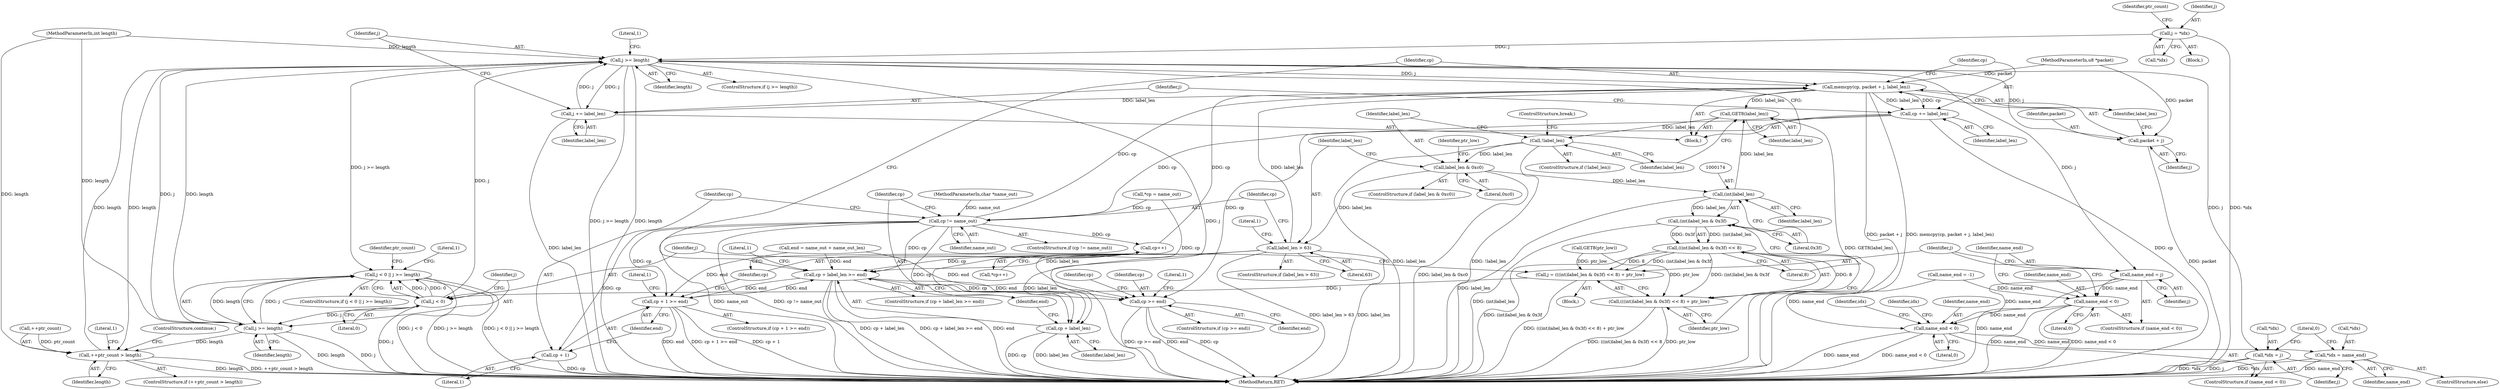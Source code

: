 digraph "1_libevent_96f64a022014a208105ead6c8a7066018449d86d@pointer" {
"1000120" [label="(Call,j = *idx)"];
"1000141" [label="(Call,j >= length)"];
"1000165" [label="(Call,name_end = j)"];
"1000162" [label="(Call,name_end < 0)"];
"1000258" [label="(Call,name_end < 0)"];
"1000266" [label="(Call,*idx = name_end)"];
"1000180" [label="(Call,j < 0 || j >= length)"];
"1000184" [label="(Call,j >= length)"];
"1000191" [label="(Call,++ptr_count > length)"];
"1000234" [label="(Call,memcpy(cp, packet + j, label_len))"];
"1000147" [label="(Call,GET8(label_len))"];
"1000150" [label="(Call,!label_len)"];
"1000154" [label="(Call,label_len & 0xc0)"];
"1000173" [label="(Call,(int)label_len)"];
"1000172" [label="(Call,(int)label_len & 0x3f)"];
"1000171" [label="(Call,((int)label_len & 0x3f) << 8)"];
"1000168" [label="(Call,j = (((int)label_len & 0x3f) << 8) + ptr_low)"];
"1000181" [label="(Call,j < 0)"];
"1000170" [label="(Call,(((int)label_len & 0x3f) << 8) + ptr_low)"];
"1000200" [label="(Call,label_len > 63)"];
"1000226" [label="(Call,cp + label_len >= end)"];
"1000212" [label="(Call,cp + 1 >= end)"];
"1000247" [label="(Call,cp >= end)"];
"1000227" [label="(Call,cp + label_len)"];
"1000240" [label="(Call,cp += label_len)"];
"1000207" [label="(Call,cp != name_out)"];
"1000213" [label="(Call,cp + 1)"];
"1000222" [label="(Call,cp++)"];
"1000243" [label="(Call,j += label_len)"];
"1000236" [label="(Call,packet + j)"];
"1000261" [label="(Call,*idx = j)"];
"1000120" [label="(Call,j = *idx)"];
"1000227" [label="(Call,cp + label_len)"];
"1000171" [label="(Call,((int)label_len & 0x3f) << 8)"];
"1000141" [label="(Call,j >= length)"];
"1000162" [label="(Call,name_end < 0)"];
"1000160" [label="(Identifier,ptr_low)"];
"1000193" [label="(Identifier,ptr_count)"];
"1000202" [label="(Literal,63)"];
"1000156" [label="(Literal,0xc0)"];
"1000129" [label="(Call,*cp = name_out)"];
"1000184" [label="(Call,j >= length)"];
"1000165" [label="(Call,name_end = j)"];
"1000233" [label="(Literal,1)"];
"1000152" [label="(ControlStructure,break;)"];
"1000269" [label="(Identifier,name_end)"];
"1000243" [label="(Call,j += label_len)"];
"1000194" [label="(Identifier,length)"];
"1000157" [label="(Block,)"];
"1000212" [label="(Call,cp + 1 >= end)"];
"1000223" [label="(Identifier,cp)"];
"1000159" [label="(Call,GET8(ptr_low))"];
"1000242" [label="(Identifier,label_len)"];
"1000262" [label="(Call,*idx)"];
"1000255" [label="(Identifier,cp)"];
"1000186" [label="(Identifier,length)"];
"1000260" [label="(Literal,0)"];
"1000221" [label="(Call,*cp++)"];
"1000200" [label="(Call,label_len > 63)"];
"1000267" [label="(Call,*idx)"];
"1000183" [label="(Literal,0)"];
"1000138" [label="(Block,)"];
"1000225" [label="(ControlStructure,if (cp + label_len >= end))"];
"1000140" [label="(ControlStructure,if (j >= length))"];
"1000154" [label="(Call,label_len & 0xc0)"];
"1000172" [label="(Call,(int)label_len & 0x3f)"];
"1000215" [label="(Literal,1)"];
"1000244" [label="(Identifier,j)"];
"1000168" [label="(Call,j = (((int)label_len & 0x3f) << 8) + ptr_low)"];
"1000181" [label="(Call,j < 0)"];
"1000248" [label="(Identifier,cp)"];
"1000234" [label="(Call,memcpy(cp, packet + j, label_len))"];
"1000261" [label="(Call,*idx = j)"];
"1000214" [label="(Identifier,cp)"];
"1000176" [label="(Literal,0x3f)"];
"1000258" [label="(Call,name_end < 0)"];
"1000147" [label="(Call,GET8(label_len))"];
"1000146" [label="(Literal,1)"];
"1000268" [label="(Identifier,idx)"];
"1000198" [label="(ControlStructure,continue;)"];
"1000213" [label="(Call,cp + 1)"];
"1000122" [label="(Call,*idx)"];
"1000241" [label="(Identifier,cp)"];
"1000175" [label="(Identifier,label_len)"];
"1000178" [label="(Identifier,ptr_low)"];
"1000266" [label="(Call,*idx = name_end)"];
"1000228" [label="(Identifier,cp)"];
"1000170" [label="(Call,(((int)label_len & 0x3f) << 8) + ptr_low)"];
"1000161" [label="(ControlStructure,if (name_end < 0))"];
"1000143" [label="(Identifier,length)"];
"1000115" [label="(Call,name_end = -1)"];
"1000166" [label="(Identifier,name_end)"];
"1000173" [label="(Call,(int)label_len)"];
"1000222" [label="(Call,cp++)"];
"1000113" [label="(Block,)"];
"1000259" [label="(Identifier,name_end)"];
"1000169" [label="(Identifier,j)"];
"1000240" [label="(Call,cp += label_len)"];
"1000236" [label="(Call,packet + j)"];
"1000235" [label="(Identifier,cp)"];
"1000150" [label="(Call,!label_len)"];
"1000109" [label="(MethodParameterIn,int length)"];
"1000265" [label="(ControlStructure,else)"];
"1000252" [label="(Literal,1)"];
"1000151" [label="(Identifier,label_len)"];
"1000126" [label="(Identifier,ptr_count)"];
"1000153" [label="(ControlStructure,if (label_len & 0xc0))"];
"1000219" [label="(Literal,1)"];
"1000164" [label="(Literal,0)"];
"1000229" [label="(Identifier,label_len)"];
"1000192" [label="(Call,++ptr_count)"];
"1000177" [label="(Literal,8)"];
"1000182" [label="(Identifier,j)"];
"1000257" [label="(ControlStructure,if (name_end < 0))"];
"1000245" [label="(Identifier,label_len)"];
"1000249" [label="(Identifier,end)"];
"1000132" [label="(Call,end = name_out + name_out_len)"];
"1000148" [label="(Identifier,label_len)"];
"1000179" [label="(ControlStructure,if (j < 0 || j >= length))"];
"1000271" [label="(Literal,0)"];
"1000111" [label="(MethodParameterIn,char *name_out)"];
"1000226" [label="(Call,cp + label_len >= end)"];
"1000209" [label="(Identifier,name_out)"];
"1000237" [label="(Identifier,packet)"];
"1000246" [label="(ControlStructure,if (cp >= end))"];
"1000206" [label="(ControlStructure,if (cp != name_out))"];
"1000142" [label="(Identifier,j)"];
"1000205" [label="(Literal,1)"];
"1000207" [label="(Call,cp != name_out)"];
"1000185" [label="(Identifier,j)"];
"1000238" [label="(Identifier,j)"];
"1000149" [label="(ControlStructure,if (!label_len))"];
"1000121" [label="(Identifier,j)"];
"1000201" [label="(Identifier,label_len)"];
"1000211" [label="(ControlStructure,if (cp + 1 >= end))"];
"1000167" [label="(Identifier,j)"];
"1000208" [label="(Identifier,cp)"];
"1000197" [label="(Literal,1)"];
"1000180" [label="(Call,j < 0 || j >= length)"];
"1000189" [label="(Literal,1)"];
"1000276" [label="(MethodReturn,RET)"];
"1000216" [label="(Identifier,end)"];
"1000163" [label="(Identifier,name_end)"];
"1000264" [label="(Identifier,j)"];
"1000190" [label="(ControlStructure,if (++ptr_count > length))"];
"1000191" [label="(Call,++ptr_count > length)"];
"1000247" [label="(Call,cp >= end)"];
"1000155" [label="(Identifier,label_len)"];
"1000263" [label="(Identifier,idx)"];
"1000199" [label="(ControlStructure,if (label_len > 63))"];
"1000230" [label="(Identifier,end)"];
"1000108" [label="(MethodParameterIn,u8 *packet)"];
"1000239" [label="(Identifier,label_len)"];
"1000120" -> "1000113"  [label="AST: "];
"1000120" -> "1000122"  [label="CFG: "];
"1000121" -> "1000120"  [label="AST: "];
"1000122" -> "1000120"  [label="AST: "];
"1000126" -> "1000120"  [label="CFG: "];
"1000120" -> "1000276"  [label="DDG: *idx"];
"1000120" -> "1000141"  [label="DDG: j"];
"1000141" -> "1000140"  [label="AST: "];
"1000141" -> "1000143"  [label="CFG: "];
"1000142" -> "1000141"  [label="AST: "];
"1000143" -> "1000141"  [label="AST: "];
"1000146" -> "1000141"  [label="CFG: "];
"1000148" -> "1000141"  [label="CFG: "];
"1000141" -> "1000276"  [label="DDG: j"];
"1000141" -> "1000276"  [label="DDG: j >= length"];
"1000141" -> "1000276"  [label="DDG: length"];
"1000181" -> "1000141"  [label="DDG: j"];
"1000184" -> "1000141"  [label="DDG: j"];
"1000243" -> "1000141"  [label="DDG: j"];
"1000191" -> "1000141"  [label="DDG: length"];
"1000109" -> "1000141"  [label="DDG: length"];
"1000141" -> "1000165"  [label="DDG: j"];
"1000141" -> "1000180"  [label="DDG: j >= length"];
"1000141" -> "1000184"  [label="DDG: length"];
"1000141" -> "1000191"  [label="DDG: length"];
"1000141" -> "1000234"  [label="DDG: j"];
"1000141" -> "1000236"  [label="DDG: j"];
"1000141" -> "1000243"  [label="DDG: j"];
"1000141" -> "1000261"  [label="DDG: j"];
"1000165" -> "1000161"  [label="AST: "];
"1000165" -> "1000167"  [label="CFG: "];
"1000166" -> "1000165"  [label="AST: "];
"1000167" -> "1000165"  [label="AST: "];
"1000169" -> "1000165"  [label="CFG: "];
"1000165" -> "1000276"  [label="DDG: name_end"];
"1000165" -> "1000162"  [label="DDG: name_end"];
"1000165" -> "1000258"  [label="DDG: name_end"];
"1000162" -> "1000161"  [label="AST: "];
"1000162" -> "1000164"  [label="CFG: "];
"1000163" -> "1000162"  [label="AST: "];
"1000164" -> "1000162"  [label="AST: "];
"1000166" -> "1000162"  [label="CFG: "];
"1000169" -> "1000162"  [label="CFG: "];
"1000162" -> "1000276"  [label="DDG: name_end"];
"1000162" -> "1000276"  [label="DDG: name_end < 0"];
"1000115" -> "1000162"  [label="DDG: name_end"];
"1000162" -> "1000258"  [label="DDG: name_end"];
"1000258" -> "1000257"  [label="AST: "];
"1000258" -> "1000260"  [label="CFG: "];
"1000259" -> "1000258"  [label="AST: "];
"1000260" -> "1000258"  [label="AST: "];
"1000263" -> "1000258"  [label="CFG: "];
"1000268" -> "1000258"  [label="CFG: "];
"1000258" -> "1000276"  [label="DDG: name_end"];
"1000258" -> "1000276"  [label="DDG: name_end < 0"];
"1000115" -> "1000258"  [label="DDG: name_end"];
"1000258" -> "1000266"  [label="DDG: name_end"];
"1000266" -> "1000265"  [label="AST: "];
"1000266" -> "1000269"  [label="CFG: "];
"1000267" -> "1000266"  [label="AST: "];
"1000269" -> "1000266"  [label="AST: "];
"1000271" -> "1000266"  [label="CFG: "];
"1000266" -> "1000276"  [label="DDG: name_end"];
"1000266" -> "1000276"  [label="DDG: *idx"];
"1000180" -> "1000179"  [label="AST: "];
"1000180" -> "1000181"  [label="CFG: "];
"1000180" -> "1000184"  [label="CFG: "];
"1000181" -> "1000180"  [label="AST: "];
"1000184" -> "1000180"  [label="AST: "];
"1000189" -> "1000180"  [label="CFG: "];
"1000193" -> "1000180"  [label="CFG: "];
"1000180" -> "1000276"  [label="DDG: j < 0"];
"1000180" -> "1000276"  [label="DDG: j >= length"];
"1000180" -> "1000276"  [label="DDG: j < 0 || j >= length"];
"1000181" -> "1000180"  [label="DDG: j"];
"1000181" -> "1000180"  [label="DDG: 0"];
"1000184" -> "1000180"  [label="DDG: j"];
"1000184" -> "1000180"  [label="DDG: length"];
"1000184" -> "1000186"  [label="CFG: "];
"1000185" -> "1000184"  [label="AST: "];
"1000186" -> "1000184"  [label="AST: "];
"1000184" -> "1000276"  [label="DDG: j"];
"1000184" -> "1000276"  [label="DDG: length"];
"1000181" -> "1000184"  [label="DDG: j"];
"1000109" -> "1000184"  [label="DDG: length"];
"1000184" -> "1000191"  [label="DDG: length"];
"1000191" -> "1000190"  [label="AST: "];
"1000191" -> "1000194"  [label="CFG: "];
"1000192" -> "1000191"  [label="AST: "];
"1000194" -> "1000191"  [label="AST: "];
"1000197" -> "1000191"  [label="CFG: "];
"1000198" -> "1000191"  [label="CFG: "];
"1000191" -> "1000276"  [label="DDG: length"];
"1000191" -> "1000276"  [label="DDG: ++ptr_count > length"];
"1000192" -> "1000191"  [label="DDG: ptr_count"];
"1000109" -> "1000191"  [label="DDG: length"];
"1000234" -> "1000138"  [label="AST: "];
"1000234" -> "1000239"  [label="CFG: "];
"1000235" -> "1000234"  [label="AST: "];
"1000236" -> "1000234"  [label="AST: "];
"1000239" -> "1000234"  [label="AST: "];
"1000241" -> "1000234"  [label="CFG: "];
"1000234" -> "1000276"  [label="DDG: packet + j"];
"1000234" -> "1000276"  [label="DDG: memcpy(cp, packet + j, label_len)"];
"1000234" -> "1000147"  [label="DDG: label_len"];
"1000222" -> "1000234"  [label="DDG: cp"];
"1000207" -> "1000234"  [label="DDG: cp"];
"1000108" -> "1000234"  [label="DDG: packet"];
"1000200" -> "1000234"  [label="DDG: label_len"];
"1000234" -> "1000240"  [label="DDG: label_len"];
"1000234" -> "1000240"  [label="DDG: cp"];
"1000234" -> "1000243"  [label="DDG: label_len"];
"1000147" -> "1000138"  [label="AST: "];
"1000147" -> "1000148"  [label="CFG: "];
"1000148" -> "1000147"  [label="AST: "];
"1000151" -> "1000147"  [label="CFG: "];
"1000147" -> "1000276"  [label="DDG: GET8(label_len)"];
"1000173" -> "1000147"  [label="DDG: label_len"];
"1000147" -> "1000150"  [label="DDG: label_len"];
"1000150" -> "1000149"  [label="AST: "];
"1000150" -> "1000151"  [label="CFG: "];
"1000151" -> "1000150"  [label="AST: "];
"1000152" -> "1000150"  [label="CFG: "];
"1000155" -> "1000150"  [label="CFG: "];
"1000150" -> "1000276"  [label="DDG: label_len"];
"1000150" -> "1000276"  [label="DDG: !label_len"];
"1000150" -> "1000154"  [label="DDG: label_len"];
"1000154" -> "1000153"  [label="AST: "];
"1000154" -> "1000156"  [label="CFG: "];
"1000155" -> "1000154"  [label="AST: "];
"1000156" -> "1000154"  [label="AST: "];
"1000160" -> "1000154"  [label="CFG: "];
"1000201" -> "1000154"  [label="CFG: "];
"1000154" -> "1000276"  [label="DDG: label_len & 0xc0"];
"1000154" -> "1000173"  [label="DDG: label_len"];
"1000154" -> "1000200"  [label="DDG: label_len"];
"1000173" -> "1000172"  [label="AST: "];
"1000173" -> "1000175"  [label="CFG: "];
"1000174" -> "1000173"  [label="AST: "];
"1000175" -> "1000173"  [label="AST: "];
"1000176" -> "1000173"  [label="CFG: "];
"1000173" -> "1000276"  [label="DDG: label_len"];
"1000173" -> "1000172"  [label="DDG: label_len"];
"1000172" -> "1000171"  [label="AST: "];
"1000172" -> "1000176"  [label="CFG: "];
"1000176" -> "1000172"  [label="AST: "];
"1000177" -> "1000172"  [label="CFG: "];
"1000172" -> "1000276"  [label="DDG: (int)label_len"];
"1000172" -> "1000171"  [label="DDG: (int)label_len"];
"1000172" -> "1000171"  [label="DDG: 0x3f"];
"1000171" -> "1000170"  [label="AST: "];
"1000171" -> "1000177"  [label="CFG: "];
"1000177" -> "1000171"  [label="AST: "];
"1000178" -> "1000171"  [label="CFG: "];
"1000171" -> "1000276"  [label="DDG: (int)label_len & 0x3f"];
"1000171" -> "1000168"  [label="DDG: (int)label_len & 0x3f"];
"1000171" -> "1000168"  [label="DDG: 8"];
"1000171" -> "1000170"  [label="DDG: (int)label_len & 0x3f"];
"1000171" -> "1000170"  [label="DDG: 8"];
"1000168" -> "1000157"  [label="AST: "];
"1000168" -> "1000170"  [label="CFG: "];
"1000169" -> "1000168"  [label="AST: "];
"1000170" -> "1000168"  [label="AST: "];
"1000182" -> "1000168"  [label="CFG: "];
"1000168" -> "1000276"  [label="DDG: (((int)label_len & 0x3f) << 8) + ptr_low"];
"1000159" -> "1000168"  [label="DDG: ptr_low"];
"1000168" -> "1000181"  [label="DDG: j"];
"1000181" -> "1000183"  [label="CFG: "];
"1000182" -> "1000181"  [label="AST: "];
"1000183" -> "1000181"  [label="AST: "];
"1000185" -> "1000181"  [label="CFG: "];
"1000181" -> "1000276"  [label="DDG: j"];
"1000170" -> "1000178"  [label="CFG: "];
"1000178" -> "1000170"  [label="AST: "];
"1000170" -> "1000276"  [label="DDG: ptr_low"];
"1000170" -> "1000276"  [label="DDG: ((int)label_len & 0x3f) << 8"];
"1000159" -> "1000170"  [label="DDG: ptr_low"];
"1000200" -> "1000199"  [label="AST: "];
"1000200" -> "1000202"  [label="CFG: "];
"1000201" -> "1000200"  [label="AST: "];
"1000202" -> "1000200"  [label="AST: "];
"1000205" -> "1000200"  [label="CFG: "];
"1000208" -> "1000200"  [label="CFG: "];
"1000200" -> "1000276"  [label="DDG: label_len"];
"1000200" -> "1000276"  [label="DDG: label_len > 63"];
"1000200" -> "1000226"  [label="DDG: label_len"];
"1000200" -> "1000227"  [label="DDG: label_len"];
"1000226" -> "1000225"  [label="AST: "];
"1000226" -> "1000230"  [label="CFG: "];
"1000227" -> "1000226"  [label="AST: "];
"1000230" -> "1000226"  [label="AST: "];
"1000233" -> "1000226"  [label="CFG: "];
"1000235" -> "1000226"  [label="CFG: "];
"1000226" -> "1000276"  [label="DDG: cp + label_len >= end"];
"1000226" -> "1000276"  [label="DDG: cp + label_len"];
"1000226" -> "1000276"  [label="DDG: end"];
"1000226" -> "1000212"  [label="DDG: end"];
"1000222" -> "1000226"  [label="DDG: cp"];
"1000207" -> "1000226"  [label="DDG: cp"];
"1000212" -> "1000226"  [label="DDG: end"];
"1000132" -> "1000226"  [label="DDG: end"];
"1000226" -> "1000247"  [label="DDG: end"];
"1000212" -> "1000211"  [label="AST: "];
"1000212" -> "1000216"  [label="CFG: "];
"1000213" -> "1000212"  [label="AST: "];
"1000216" -> "1000212"  [label="AST: "];
"1000219" -> "1000212"  [label="CFG: "];
"1000223" -> "1000212"  [label="CFG: "];
"1000212" -> "1000276"  [label="DDG: end"];
"1000212" -> "1000276"  [label="DDG: cp + 1 >= end"];
"1000212" -> "1000276"  [label="DDG: cp + 1"];
"1000207" -> "1000212"  [label="DDG: cp"];
"1000132" -> "1000212"  [label="DDG: end"];
"1000247" -> "1000246"  [label="AST: "];
"1000247" -> "1000249"  [label="CFG: "];
"1000248" -> "1000247"  [label="AST: "];
"1000249" -> "1000247"  [label="AST: "];
"1000252" -> "1000247"  [label="CFG: "];
"1000255" -> "1000247"  [label="CFG: "];
"1000247" -> "1000276"  [label="DDG: cp"];
"1000247" -> "1000276"  [label="DDG: cp >= end"];
"1000247" -> "1000276"  [label="DDG: end"];
"1000129" -> "1000247"  [label="DDG: cp"];
"1000240" -> "1000247"  [label="DDG: cp"];
"1000132" -> "1000247"  [label="DDG: end"];
"1000227" -> "1000229"  [label="CFG: "];
"1000228" -> "1000227"  [label="AST: "];
"1000229" -> "1000227"  [label="AST: "];
"1000230" -> "1000227"  [label="CFG: "];
"1000227" -> "1000276"  [label="DDG: cp"];
"1000227" -> "1000276"  [label="DDG: label_len"];
"1000222" -> "1000227"  [label="DDG: cp"];
"1000207" -> "1000227"  [label="DDG: cp"];
"1000240" -> "1000138"  [label="AST: "];
"1000240" -> "1000242"  [label="CFG: "];
"1000241" -> "1000240"  [label="AST: "];
"1000242" -> "1000240"  [label="AST: "];
"1000244" -> "1000240"  [label="CFG: "];
"1000240" -> "1000276"  [label="DDG: cp"];
"1000240" -> "1000207"  [label="DDG: cp"];
"1000207" -> "1000206"  [label="AST: "];
"1000207" -> "1000209"  [label="CFG: "];
"1000208" -> "1000207"  [label="AST: "];
"1000209" -> "1000207"  [label="AST: "];
"1000214" -> "1000207"  [label="CFG: "];
"1000228" -> "1000207"  [label="CFG: "];
"1000207" -> "1000276"  [label="DDG: name_out"];
"1000207" -> "1000276"  [label="DDG: cp != name_out"];
"1000129" -> "1000207"  [label="DDG: cp"];
"1000111" -> "1000207"  [label="DDG: name_out"];
"1000207" -> "1000213"  [label="DDG: cp"];
"1000207" -> "1000222"  [label="DDG: cp"];
"1000213" -> "1000215"  [label="CFG: "];
"1000214" -> "1000213"  [label="AST: "];
"1000215" -> "1000213"  [label="AST: "];
"1000216" -> "1000213"  [label="CFG: "];
"1000213" -> "1000276"  [label="DDG: cp"];
"1000222" -> "1000221"  [label="AST: "];
"1000222" -> "1000223"  [label="CFG: "];
"1000223" -> "1000222"  [label="AST: "];
"1000221" -> "1000222"  [label="CFG: "];
"1000243" -> "1000138"  [label="AST: "];
"1000243" -> "1000245"  [label="CFG: "];
"1000244" -> "1000243"  [label="AST: "];
"1000245" -> "1000243"  [label="AST: "];
"1000142" -> "1000243"  [label="CFG: "];
"1000243" -> "1000276"  [label="DDG: label_len"];
"1000236" -> "1000238"  [label="CFG: "];
"1000237" -> "1000236"  [label="AST: "];
"1000238" -> "1000236"  [label="AST: "];
"1000239" -> "1000236"  [label="CFG: "];
"1000236" -> "1000276"  [label="DDG: packet"];
"1000108" -> "1000236"  [label="DDG: packet"];
"1000261" -> "1000257"  [label="AST: "];
"1000261" -> "1000264"  [label="CFG: "];
"1000262" -> "1000261"  [label="AST: "];
"1000264" -> "1000261"  [label="AST: "];
"1000271" -> "1000261"  [label="CFG: "];
"1000261" -> "1000276"  [label="DDG: j"];
"1000261" -> "1000276"  [label="DDG: *idx"];
}
